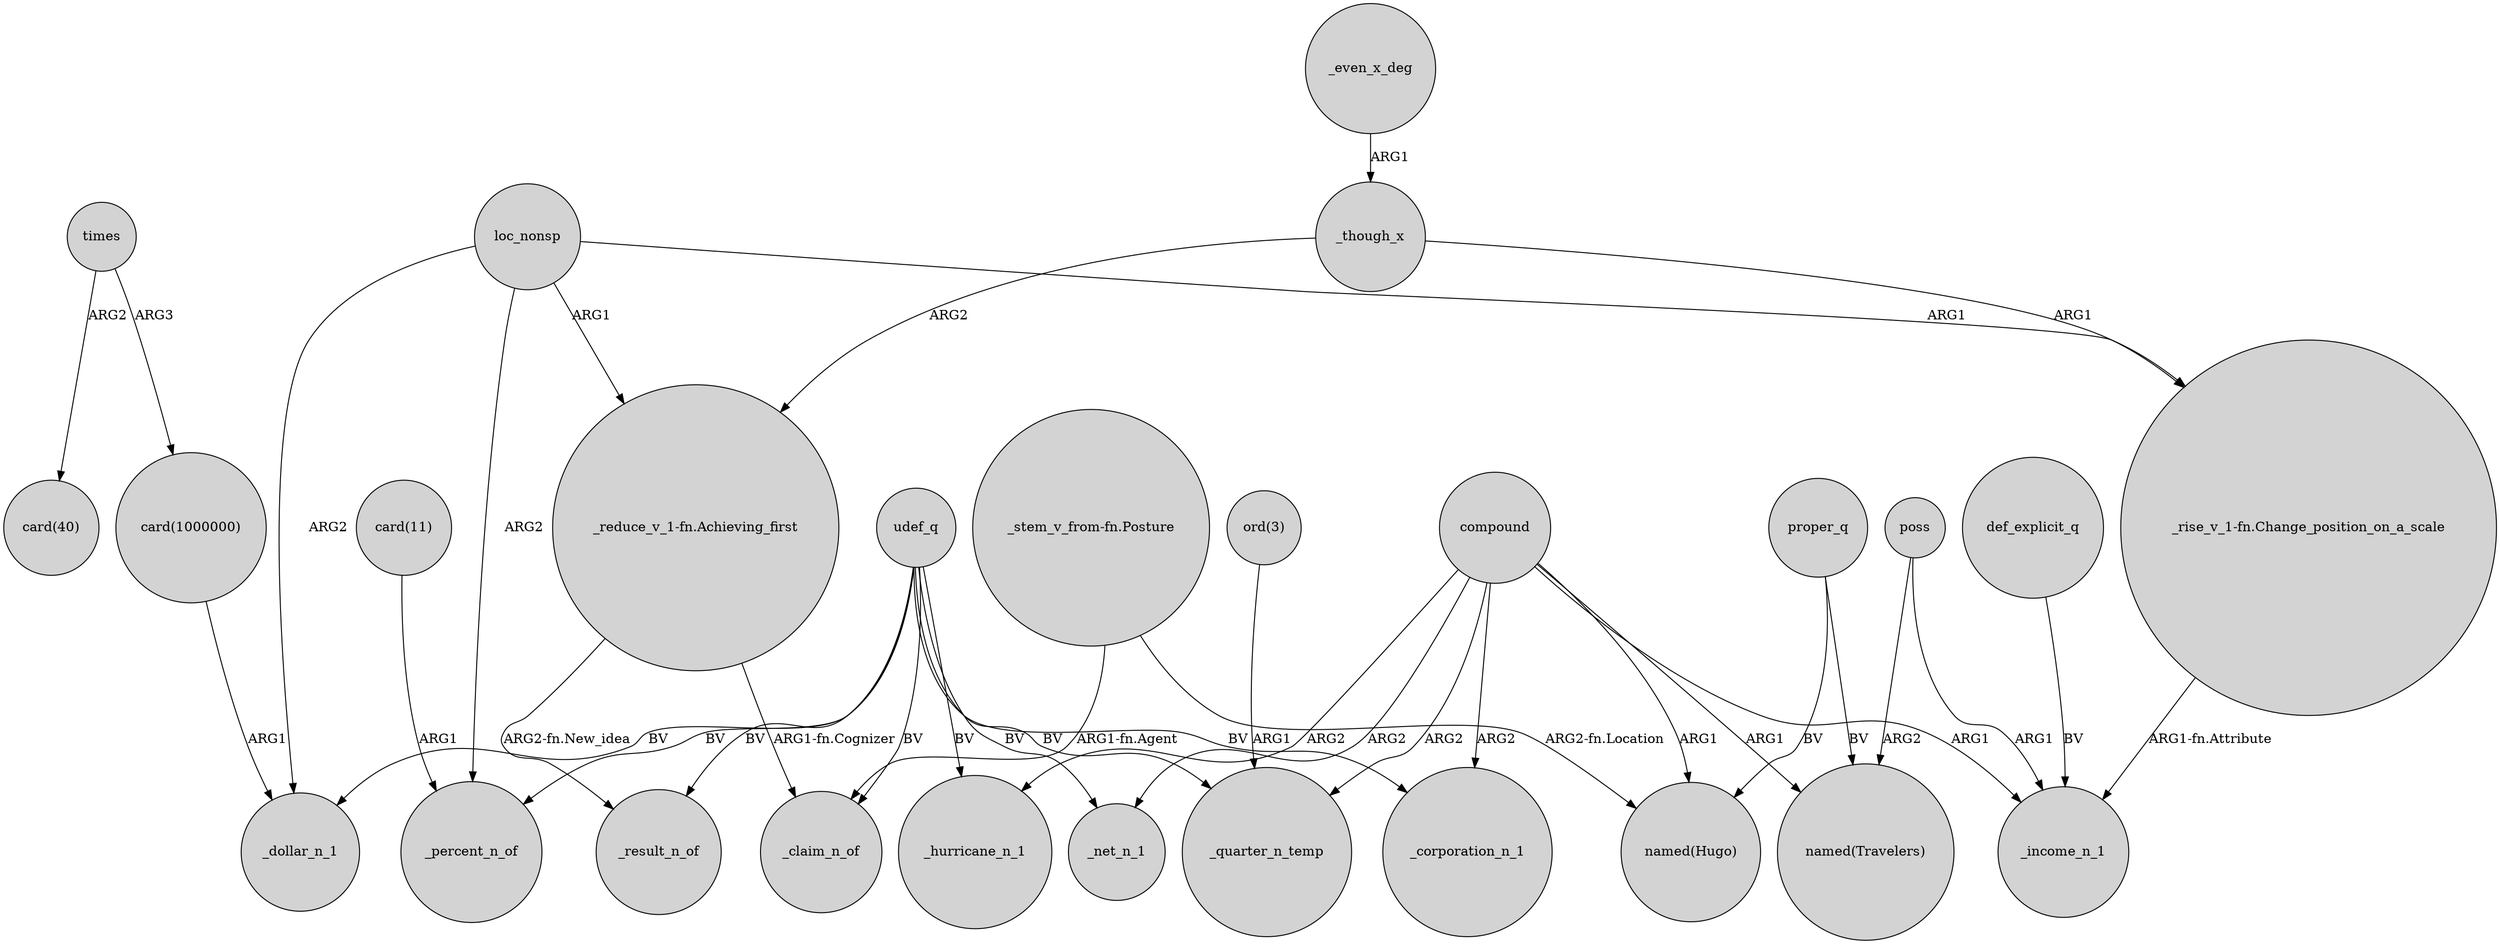 digraph {
	node [shape=circle style=filled]
	udef_q -> _claim_n_of [label=BV]
	compound -> _net_n_1 [label=ARG2]
	"ord(3)" -> _quarter_n_temp [label=ARG1]
	compound -> "named(Hugo)" [label=ARG1]
	loc_nonsp -> _dollar_n_1 [label=ARG2]
	"_rise_v_1-fn.Change_position_on_a_scale" -> _income_n_1 [label="ARG1-fn.Attribute"]
	compound -> _hurricane_n_1 [label=ARG2]
	loc_nonsp -> "_rise_v_1-fn.Change_position_on_a_scale" [label=ARG1]
	loc_nonsp -> "_reduce_v_1-fn.Achieving_first" [label=ARG1]
	_though_x -> "_rise_v_1-fn.Change_position_on_a_scale" [label=ARG1]
	proper_q -> "named(Travelers)" [label=BV]
	times -> "card(1000000)" [label=ARG3]
	proper_q -> "named(Hugo)" [label=BV]
	_though_x -> "_reduce_v_1-fn.Achieving_first" [label=ARG2]
	def_explicit_q -> _income_n_1 [label=BV]
	compound -> _income_n_1 [label=ARG1]
	compound -> _quarter_n_temp [label=ARG2]
	udef_q -> _percent_n_of [label=BV]
	"_stem_v_from-fn.Posture" -> "named(Hugo)" [label="ARG2-fn.Location"]
	poss -> _income_n_1 [label=ARG1]
	udef_q -> _net_n_1 [label=BV]
	"card(11)" -> _percent_n_of [label=ARG1]
	udef_q -> _dollar_n_1 [label=BV]
	"_reduce_v_1-fn.Achieving_first" -> _claim_n_of [label="ARG1-fn.Cognizer"]
	"card(1000000)" -> _dollar_n_1 [label=ARG1]
	poss -> "named(Travelers)" [label=ARG2]
	udef_q -> _hurricane_n_1 [label=BV]
	"_reduce_v_1-fn.Achieving_first" -> _result_n_of [label="ARG2-fn.New_idea"]
	udef_q -> _quarter_n_temp [label=BV]
	compound -> _corporation_n_1 [label=ARG2]
	udef_q -> _corporation_n_1 [label=BV]
	compound -> "named(Travelers)" [label=ARG1]
	_even_x_deg -> _though_x [label=ARG1]
	"_stem_v_from-fn.Posture" -> _claim_n_of [label="ARG1-fn.Agent"]
	udef_q -> _result_n_of [label=BV]
	times -> "card(40)" [label=ARG2]
	loc_nonsp -> _percent_n_of [label=ARG2]
}
